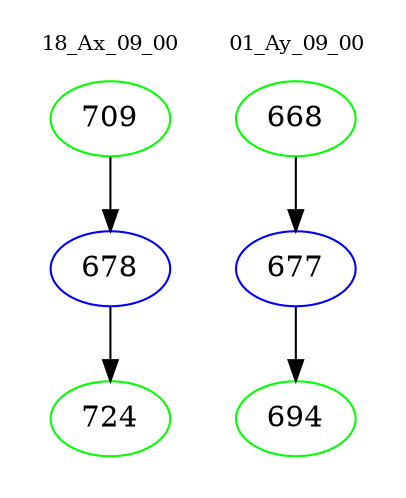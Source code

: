 digraph{
subgraph cluster_0 {
color = white
label = "18_Ax_09_00";
fontsize=10;
T0_709 [label="709", color="green"]
T0_709 -> T0_678 [color="black"]
T0_678 [label="678", color="blue"]
T0_678 -> T0_724 [color="black"]
T0_724 [label="724", color="green"]
}
subgraph cluster_1 {
color = white
label = "01_Ay_09_00";
fontsize=10;
T1_668 [label="668", color="green"]
T1_668 -> T1_677 [color="black"]
T1_677 [label="677", color="blue"]
T1_677 -> T1_694 [color="black"]
T1_694 [label="694", color="green"]
}
}
